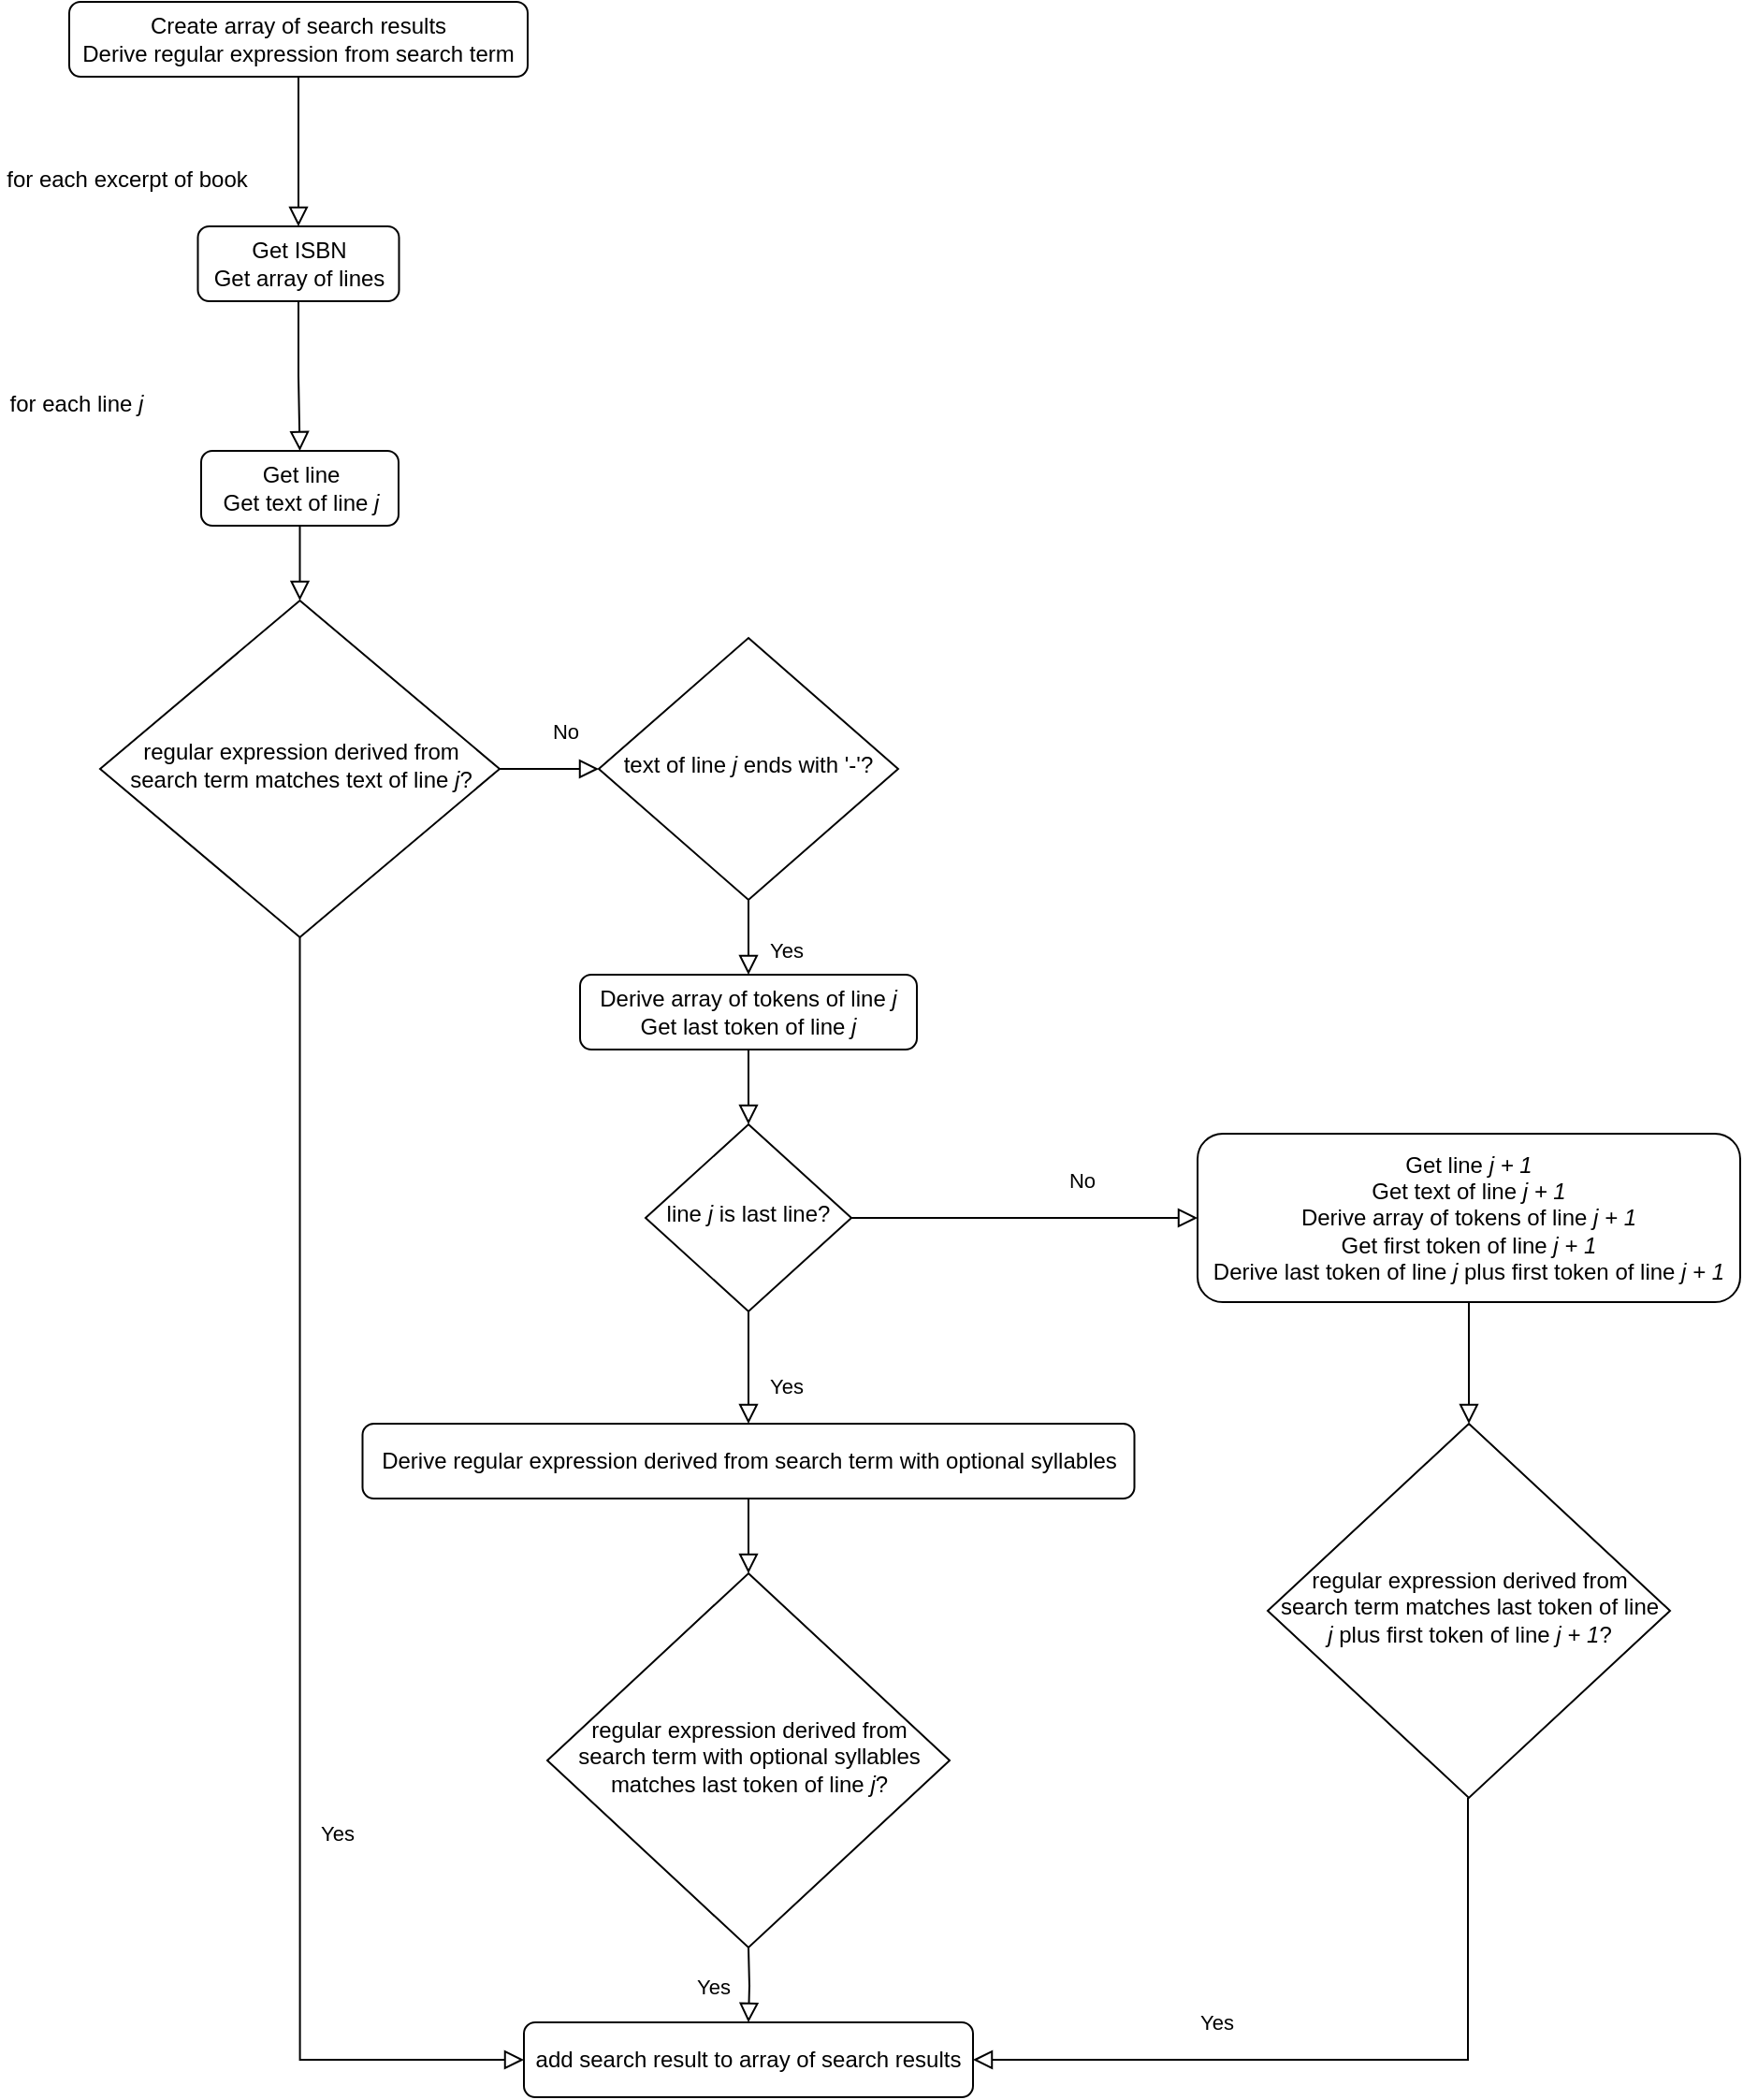 <mxfile version="22.1.7" type="github">
  <diagram id="C5RBs43oDa-KdzZeNtuy" name="Page-1">
    <mxGraphModel dx="1281" dy="518" grid="1" gridSize="10" guides="1" tooltips="1" connect="1" arrows="1" fold="1" page="1" pageScale="1" pageWidth="827" pageHeight="1169" math="0" shadow="0">
      <root>
        <mxCell id="WIyWlLk6GJQsqaUBKTNV-0" />
        <mxCell id="WIyWlLk6GJQsqaUBKTNV-1" parent="WIyWlLk6GJQsqaUBKTNV-0" />
        <mxCell id="WIyWlLk6GJQsqaUBKTNV-2" value="" style="rounded=0;html=1;jettySize=auto;orthogonalLoop=1;fontSize=11;endArrow=block;endFill=0;endSize=8;strokeWidth=1;shadow=0;labelBackgroundColor=none;edgeStyle=orthogonalEdgeStyle;entryX=0.5;entryY=0;entryDx=0;entryDy=0;" parent="WIyWlLk6GJQsqaUBKTNV-1" source="WIyWlLk6GJQsqaUBKTNV-3" target="zohzB5hVQK151VsvQyGE-7" edge="1">
          <mxGeometry relative="1" as="geometry" />
        </mxCell>
        <mxCell id="WIyWlLk6GJQsqaUBKTNV-3" value="Create array of search results&lt;br&gt;Derive regular expression from search term" style="rounded=1;whiteSpace=wrap;html=1;fontSize=12;glass=0;strokeWidth=1;shadow=0;" parent="WIyWlLk6GJQsqaUBKTNV-1" vertex="1">
          <mxGeometry x="117" y="80" width="245" height="40" as="geometry" />
        </mxCell>
        <mxCell id="zohzB5hVQK151VsvQyGE-40" value="Yes" style="rounded=0;html=1;jettySize=auto;orthogonalLoop=1;fontSize=11;endArrow=block;endFill=0;endSize=8;strokeWidth=1;shadow=0;labelBackgroundColor=none;edgeStyle=orthogonalEdgeStyle;exitX=0.5;exitY=1;exitDx=0;exitDy=0;entryX=0;entryY=0.5;entryDx=0;entryDy=0;" edge="1" parent="WIyWlLk6GJQsqaUBKTNV-1" source="zohzB5hVQK151VsvQyGE-9" target="zohzB5hVQK151VsvQyGE-65">
          <mxGeometry x="0.333" y="20" relative="1" as="geometry">
            <mxPoint as="offset" />
            <mxPoint x="260" y="600" as="sourcePoint" />
            <mxPoint x="240" y="900" as="targetPoint" />
          </mxGeometry>
        </mxCell>
        <mxCell id="zohzB5hVQK151VsvQyGE-42" value="No" style="rounded=0;html=1;jettySize=auto;orthogonalLoop=1;fontSize=11;endArrow=block;endFill=0;endSize=8;strokeWidth=1;shadow=0;labelBackgroundColor=none;edgeStyle=orthogonalEdgeStyle;exitX=1;exitY=0.5;exitDx=0;exitDy=0;" edge="1" parent="WIyWlLk6GJQsqaUBKTNV-1" source="zohzB5hVQK151VsvQyGE-9">
          <mxGeometry x="0.333" y="20" relative="1" as="geometry">
            <mxPoint as="offset" />
            <mxPoint x="300" y="590" as="sourcePoint" />
            <mxPoint x="400" y="490" as="targetPoint" />
          </mxGeometry>
        </mxCell>
        <mxCell id="zohzB5hVQK151VsvQyGE-6" value="for each excerpt of book" style="text;html=1;strokeColor=none;fillColor=none;align=center;verticalAlign=middle;whiteSpace=wrap;rounded=0;" vertex="1" parent="WIyWlLk6GJQsqaUBKTNV-1">
          <mxGeometry x="80.5" y="160" width="133.636" height="30" as="geometry" />
        </mxCell>
        <mxCell id="zohzB5hVQK151VsvQyGE-7" value="Get ISBN&lt;br&gt;Get array of lines" style="rounded=1;whiteSpace=wrap;html=1;fontSize=12;glass=0;strokeWidth=1;shadow=0;" vertex="1" parent="WIyWlLk6GJQsqaUBKTNV-1">
          <mxGeometry x="185.75" y="200" width="107.5" height="40" as="geometry" />
        </mxCell>
        <mxCell id="zohzB5hVQK151VsvQyGE-30" value="" style="rounded=0;html=1;jettySize=auto;orthogonalLoop=1;fontSize=11;endArrow=block;endFill=0;endSize=8;strokeWidth=1;shadow=0;labelBackgroundColor=none;edgeStyle=orthogonalEdgeStyle;entryX=0.5;entryY=0;entryDx=0;entryDy=0;exitX=0.5;exitY=1;exitDx=0;exitDy=0;" edge="1" parent="WIyWlLk6GJQsqaUBKTNV-1" source="zohzB5hVQK151VsvQyGE-7" target="zohzB5hVQK151VsvQyGE-29">
          <mxGeometry relative="1" as="geometry">
            <mxPoint x="317" y="310" as="sourcePoint" />
            <mxPoint x="317" y="390" as="targetPoint" />
          </mxGeometry>
        </mxCell>
        <mxCell id="zohzB5hVQK151VsvQyGE-25" value="for each line &lt;i&gt;j&lt;/i&gt;" style="text;html=1;strokeColor=none;fillColor=none;align=center;verticalAlign=middle;whiteSpace=wrap;rounded=0;" vertex="1" parent="WIyWlLk6GJQsqaUBKTNV-1">
          <mxGeometry x="80.5" y="280" width="79.5" height="30" as="geometry" />
        </mxCell>
        <mxCell id="zohzB5hVQK151VsvQyGE-29" value="Get line&lt;br&gt;Get text of line &lt;i&gt;j&lt;/i&gt;" style="rounded=1;whiteSpace=wrap;html=1;fontSize=12;glass=0;strokeWidth=1;shadow=0;" vertex="1" parent="WIyWlLk6GJQsqaUBKTNV-1">
          <mxGeometry x="187.5" y="320" width="105.5" height="40" as="geometry" />
        </mxCell>
        <mxCell id="zohzB5hVQK151VsvQyGE-9" value="regular expression derived from search term matches text of line &lt;i&gt;j&lt;/i&gt;?" style="rhombus;whiteSpace=wrap;html=1;shadow=0;fontFamily=Helvetica;fontSize=12;align=center;strokeWidth=1;spacing=6;spacingTop=-4;" vertex="1" parent="WIyWlLk6GJQsqaUBKTNV-1">
          <mxGeometry x="133.5" y="400" width="213.5" height="180" as="geometry" />
        </mxCell>
        <mxCell id="zohzB5hVQK151VsvQyGE-32" value="" style="rounded=0;html=1;jettySize=auto;orthogonalLoop=1;fontSize=11;endArrow=block;endFill=0;endSize=8;strokeWidth=1;shadow=0;labelBackgroundColor=none;edgeStyle=orthogonalEdgeStyle;exitX=0.5;exitY=1;exitDx=0;exitDy=0;entryX=0.5;entryY=0;entryDx=0;entryDy=0;" edge="1" parent="WIyWlLk6GJQsqaUBKTNV-1" source="zohzB5hVQK151VsvQyGE-29" target="zohzB5hVQK151VsvQyGE-9">
          <mxGeometry relative="1" as="geometry">
            <mxPoint x="327" y="380" as="sourcePoint" />
            <mxPoint x="237" y="400" as="targetPoint" />
          </mxGeometry>
        </mxCell>
        <mxCell id="zohzB5hVQK151VsvQyGE-45" value="text of line &lt;i&gt;j&lt;/i&gt;&amp;nbsp;ends with &#39;-&#39;?" style="rhombus;whiteSpace=wrap;html=1;shadow=0;fontFamily=Helvetica;fontSize=12;align=center;strokeWidth=1;spacing=6;spacingTop=-4;" vertex="1" parent="WIyWlLk6GJQsqaUBKTNV-1">
          <mxGeometry x="400" y="420" width="160" height="140" as="geometry" />
        </mxCell>
        <mxCell id="zohzB5hVQK151VsvQyGE-46" value="Yes" style="rounded=0;html=1;jettySize=auto;orthogonalLoop=1;fontSize=11;endArrow=block;endFill=0;endSize=8;strokeWidth=1;shadow=0;labelBackgroundColor=none;edgeStyle=orthogonalEdgeStyle;exitX=0.5;exitY=1;exitDx=0;exitDy=0;" edge="1" parent="WIyWlLk6GJQsqaUBKTNV-1" source="zohzB5hVQK151VsvQyGE-45">
          <mxGeometry x="0.333" y="20" relative="1" as="geometry">
            <mxPoint as="offset" />
            <mxPoint x="408" y="590" as="sourcePoint" />
            <mxPoint x="480" y="600" as="targetPoint" />
          </mxGeometry>
        </mxCell>
        <mxCell id="zohzB5hVQK151VsvQyGE-47" value="Derive array of tokens of line &lt;i&gt;j&lt;/i&gt;&lt;br&gt;Get last token of line &lt;i&gt;j&lt;/i&gt;" style="rounded=1;whiteSpace=wrap;html=1;fontSize=12;glass=0;strokeWidth=1;shadow=0;" vertex="1" parent="WIyWlLk6GJQsqaUBKTNV-1">
          <mxGeometry x="390" y="600" width="180" height="40" as="geometry" />
        </mxCell>
        <mxCell id="zohzB5hVQK151VsvQyGE-49" value="" style="rounded=0;html=1;jettySize=auto;orthogonalLoop=1;fontSize=11;endArrow=block;endFill=0;endSize=8;strokeWidth=1;shadow=0;labelBackgroundColor=none;edgeStyle=orthogonalEdgeStyle;exitX=0.5;exitY=1;exitDx=0;exitDy=0;" edge="1" parent="WIyWlLk6GJQsqaUBKTNV-1" source="zohzB5hVQK151VsvQyGE-47">
          <mxGeometry relative="1" as="geometry">
            <mxPoint x="640" y="565" as="sourcePoint" />
            <mxPoint x="480" y="680" as="targetPoint" />
          </mxGeometry>
        </mxCell>
        <mxCell id="zohzB5hVQK151VsvQyGE-51" value="line &lt;i&gt;j&lt;/i&gt;&amp;nbsp;is last line?" style="rhombus;whiteSpace=wrap;html=1;shadow=0;fontFamily=Helvetica;fontSize=12;align=center;strokeWidth=1;spacing=6;spacingTop=-4;" vertex="1" parent="WIyWlLk6GJQsqaUBKTNV-1">
          <mxGeometry x="425" y="680" width="110" height="100" as="geometry" />
        </mxCell>
        <mxCell id="zohzB5hVQK151VsvQyGE-53" value="No" style="rounded=0;html=1;jettySize=auto;orthogonalLoop=1;fontSize=11;endArrow=block;endFill=0;endSize=8;strokeWidth=1;shadow=0;labelBackgroundColor=none;edgeStyle=orthogonalEdgeStyle;exitX=1;exitY=0.5;exitDx=0;exitDy=0;" edge="1" parent="WIyWlLk6GJQsqaUBKTNV-1" source="zohzB5hVQK151VsvQyGE-51">
          <mxGeometry x="0.333" y="20" relative="1" as="geometry">
            <mxPoint as="offset" />
            <mxPoint x="357" y="380" as="sourcePoint" />
            <mxPoint x="720" y="730" as="targetPoint" />
          </mxGeometry>
        </mxCell>
        <mxCell id="zohzB5hVQK151VsvQyGE-54" value="Yes" style="rounded=0;html=1;jettySize=auto;orthogonalLoop=1;fontSize=11;endArrow=block;endFill=0;endSize=8;strokeWidth=1;shadow=0;labelBackgroundColor=none;edgeStyle=orthogonalEdgeStyle;exitX=0.5;exitY=1;exitDx=0;exitDy=0;" edge="1" parent="WIyWlLk6GJQsqaUBKTNV-1" source="zohzB5hVQK151VsvQyGE-51">
          <mxGeometry x="0.333" y="20" relative="1" as="geometry">
            <mxPoint as="offset" />
            <mxPoint x="490" y="490" as="sourcePoint" />
            <mxPoint x="480" y="840" as="targetPoint" />
          </mxGeometry>
        </mxCell>
        <mxCell id="zohzB5hVQK151VsvQyGE-60" value="Derive regular expression derived from search term with optional syllables" style="rounded=1;whiteSpace=wrap;html=1;fontSize=12;glass=0;strokeWidth=1;shadow=0;" vertex="1" parent="WIyWlLk6GJQsqaUBKTNV-1">
          <mxGeometry x="273.75" y="840" width="412.5" height="40" as="geometry" />
        </mxCell>
        <mxCell id="zohzB5hVQK151VsvQyGE-62" value="" style="rounded=0;html=1;jettySize=auto;orthogonalLoop=1;fontSize=11;endArrow=block;endFill=0;endSize=8;strokeWidth=1;shadow=0;labelBackgroundColor=none;edgeStyle=orthogonalEdgeStyle;exitX=0.5;exitY=1;exitDx=0;exitDy=0;" edge="1" parent="WIyWlLk6GJQsqaUBKTNV-1" source="zohzB5hVQK151VsvQyGE-60">
          <mxGeometry relative="1" as="geometry">
            <mxPoint x="490" y="898" as="sourcePoint" />
            <mxPoint x="480" y="920" as="targetPoint" />
          </mxGeometry>
        </mxCell>
        <mxCell id="zohzB5hVQK151VsvQyGE-63" value="regular expression derived from search term with optional syllables matches last token of line &lt;i&gt;j&lt;/i&gt;?" style="rhombus;whiteSpace=wrap;html=1;shadow=0;fontFamily=Helvetica;fontSize=12;align=center;strokeWidth=1;spacing=6;spacingTop=-4;" vertex="1" parent="WIyWlLk6GJQsqaUBKTNV-1">
          <mxGeometry x="372.5" y="920" width="215" height="200" as="geometry" />
        </mxCell>
        <mxCell id="zohzB5hVQK151VsvQyGE-64" value="Yes" style="rounded=0;html=1;jettySize=auto;orthogonalLoop=1;fontSize=11;endArrow=block;endFill=0;endSize=8;strokeWidth=1;shadow=0;labelBackgroundColor=none;edgeStyle=orthogonalEdgeStyle;exitX=0.5;exitY=1;exitDx=0;exitDy=0;" edge="1" parent="WIyWlLk6GJQsqaUBKTNV-1">
          <mxGeometry y="20" relative="1" as="geometry">
            <mxPoint as="offset" />
            <mxPoint x="480" y="1120" as="sourcePoint" />
            <mxPoint x="480" y="1160" as="targetPoint" />
          </mxGeometry>
        </mxCell>
        <mxCell id="zohzB5hVQK151VsvQyGE-65" value="add search result to array of search results" style="rounded=1;whiteSpace=wrap;html=1;fontSize=12;glass=0;strokeWidth=1;shadow=0;" vertex="1" parent="WIyWlLk6GJQsqaUBKTNV-1">
          <mxGeometry x="360" y="1160" width="240" height="40" as="geometry" />
        </mxCell>
        <mxCell id="zohzB5hVQK151VsvQyGE-68" value="Get line &lt;i&gt;j + 1&lt;/i&gt;&lt;br&gt;Get text of line &lt;i&gt;j + 1&lt;/i&gt;&lt;br&gt;Derive array of tokens of line &lt;i&gt;j + 1&lt;/i&gt;&lt;br&gt;Get first token of line &lt;i&gt;j + 1&lt;/i&gt;&lt;br&gt;Derive last token of line &lt;i&gt;j&lt;/i&gt;&amp;nbsp;plus first token of line &lt;i&gt;j + 1&lt;/i&gt;" style="rounded=1;whiteSpace=wrap;html=1;fontSize=12;glass=0;strokeWidth=1;shadow=0;" vertex="1" parent="WIyWlLk6GJQsqaUBKTNV-1">
          <mxGeometry x="720" y="685" width="290" height="90" as="geometry" />
        </mxCell>
        <mxCell id="zohzB5hVQK151VsvQyGE-70" value="regular expression derived from search term matches last token of line &lt;i&gt;j&lt;/i&gt;&amp;nbsp;plus first token of line &lt;i&gt;j + 1&lt;/i&gt;?" style="rhombus;whiteSpace=wrap;html=1;shadow=0;fontFamily=Helvetica;fontSize=12;align=center;strokeWidth=1;spacing=6;spacingTop=-4;" vertex="1" parent="WIyWlLk6GJQsqaUBKTNV-1">
          <mxGeometry x="757.5" y="840" width="215" height="200" as="geometry" />
        </mxCell>
        <mxCell id="zohzB5hVQK151VsvQyGE-71" value="" style="rounded=0;html=1;jettySize=auto;orthogonalLoop=1;fontSize=11;endArrow=block;endFill=0;endSize=8;strokeWidth=1;shadow=0;labelBackgroundColor=none;edgeStyle=orthogonalEdgeStyle;exitX=0.5;exitY=1;exitDx=0;exitDy=0;entryX=0.5;entryY=0;entryDx=0;entryDy=0;" edge="1" parent="WIyWlLk6GJQsqaUBKTNV-1" source="zohzB5hVQK151VsvQyGE-68" target="zohzB5hVQK151VsvQyGE-70">
          <mxGeometry relative="1" as="geometry">
            <mxPoint x="870" y="790" as="sourcePoint" />
            <mxPoint x="870" y="830" as="targetPoint" />
          </mxGeometry>
        </mxCell>
        <mxCell id="zohzB5hVQK151VsvQyGE-72" value="Yes" style="rounded=0;html=1;jettySize=auto;orthogonalLoop=1;fontSize=11;endArrow=block;endFill=0;endSize=8;strokeWidth=1;shadow=0;labelBackgroundColor=none;edgeStyle=orthogonalEdgeStyle;exitX=0.5;exitY=1;exitDx=0;exitDy=0;entryX=1;entryY=0.5;entryDx=0;entryDy=0;" edge="1" parent="WIyWlLk6GJQsqaUBKTNV-1" target="zohzB5hVQK151VsvQyGE-65">
          <mxGeometry x="0.357" y="-20" relative="1" as="geometry">
            <mxPoint as="offset" />
            <mxPoint x="864.5" y="1040" as="sourcePoint" />
            <mxPoint x="800" y="1150" as="targetPoint" />
            <Array as="points">
              <mxPoint x="865" y="1180" />
            </Array>
          </mxGeometry>
        </mxCell>
      </root>
    </mxGraphModel>
  </diagram>
</mxfile>

